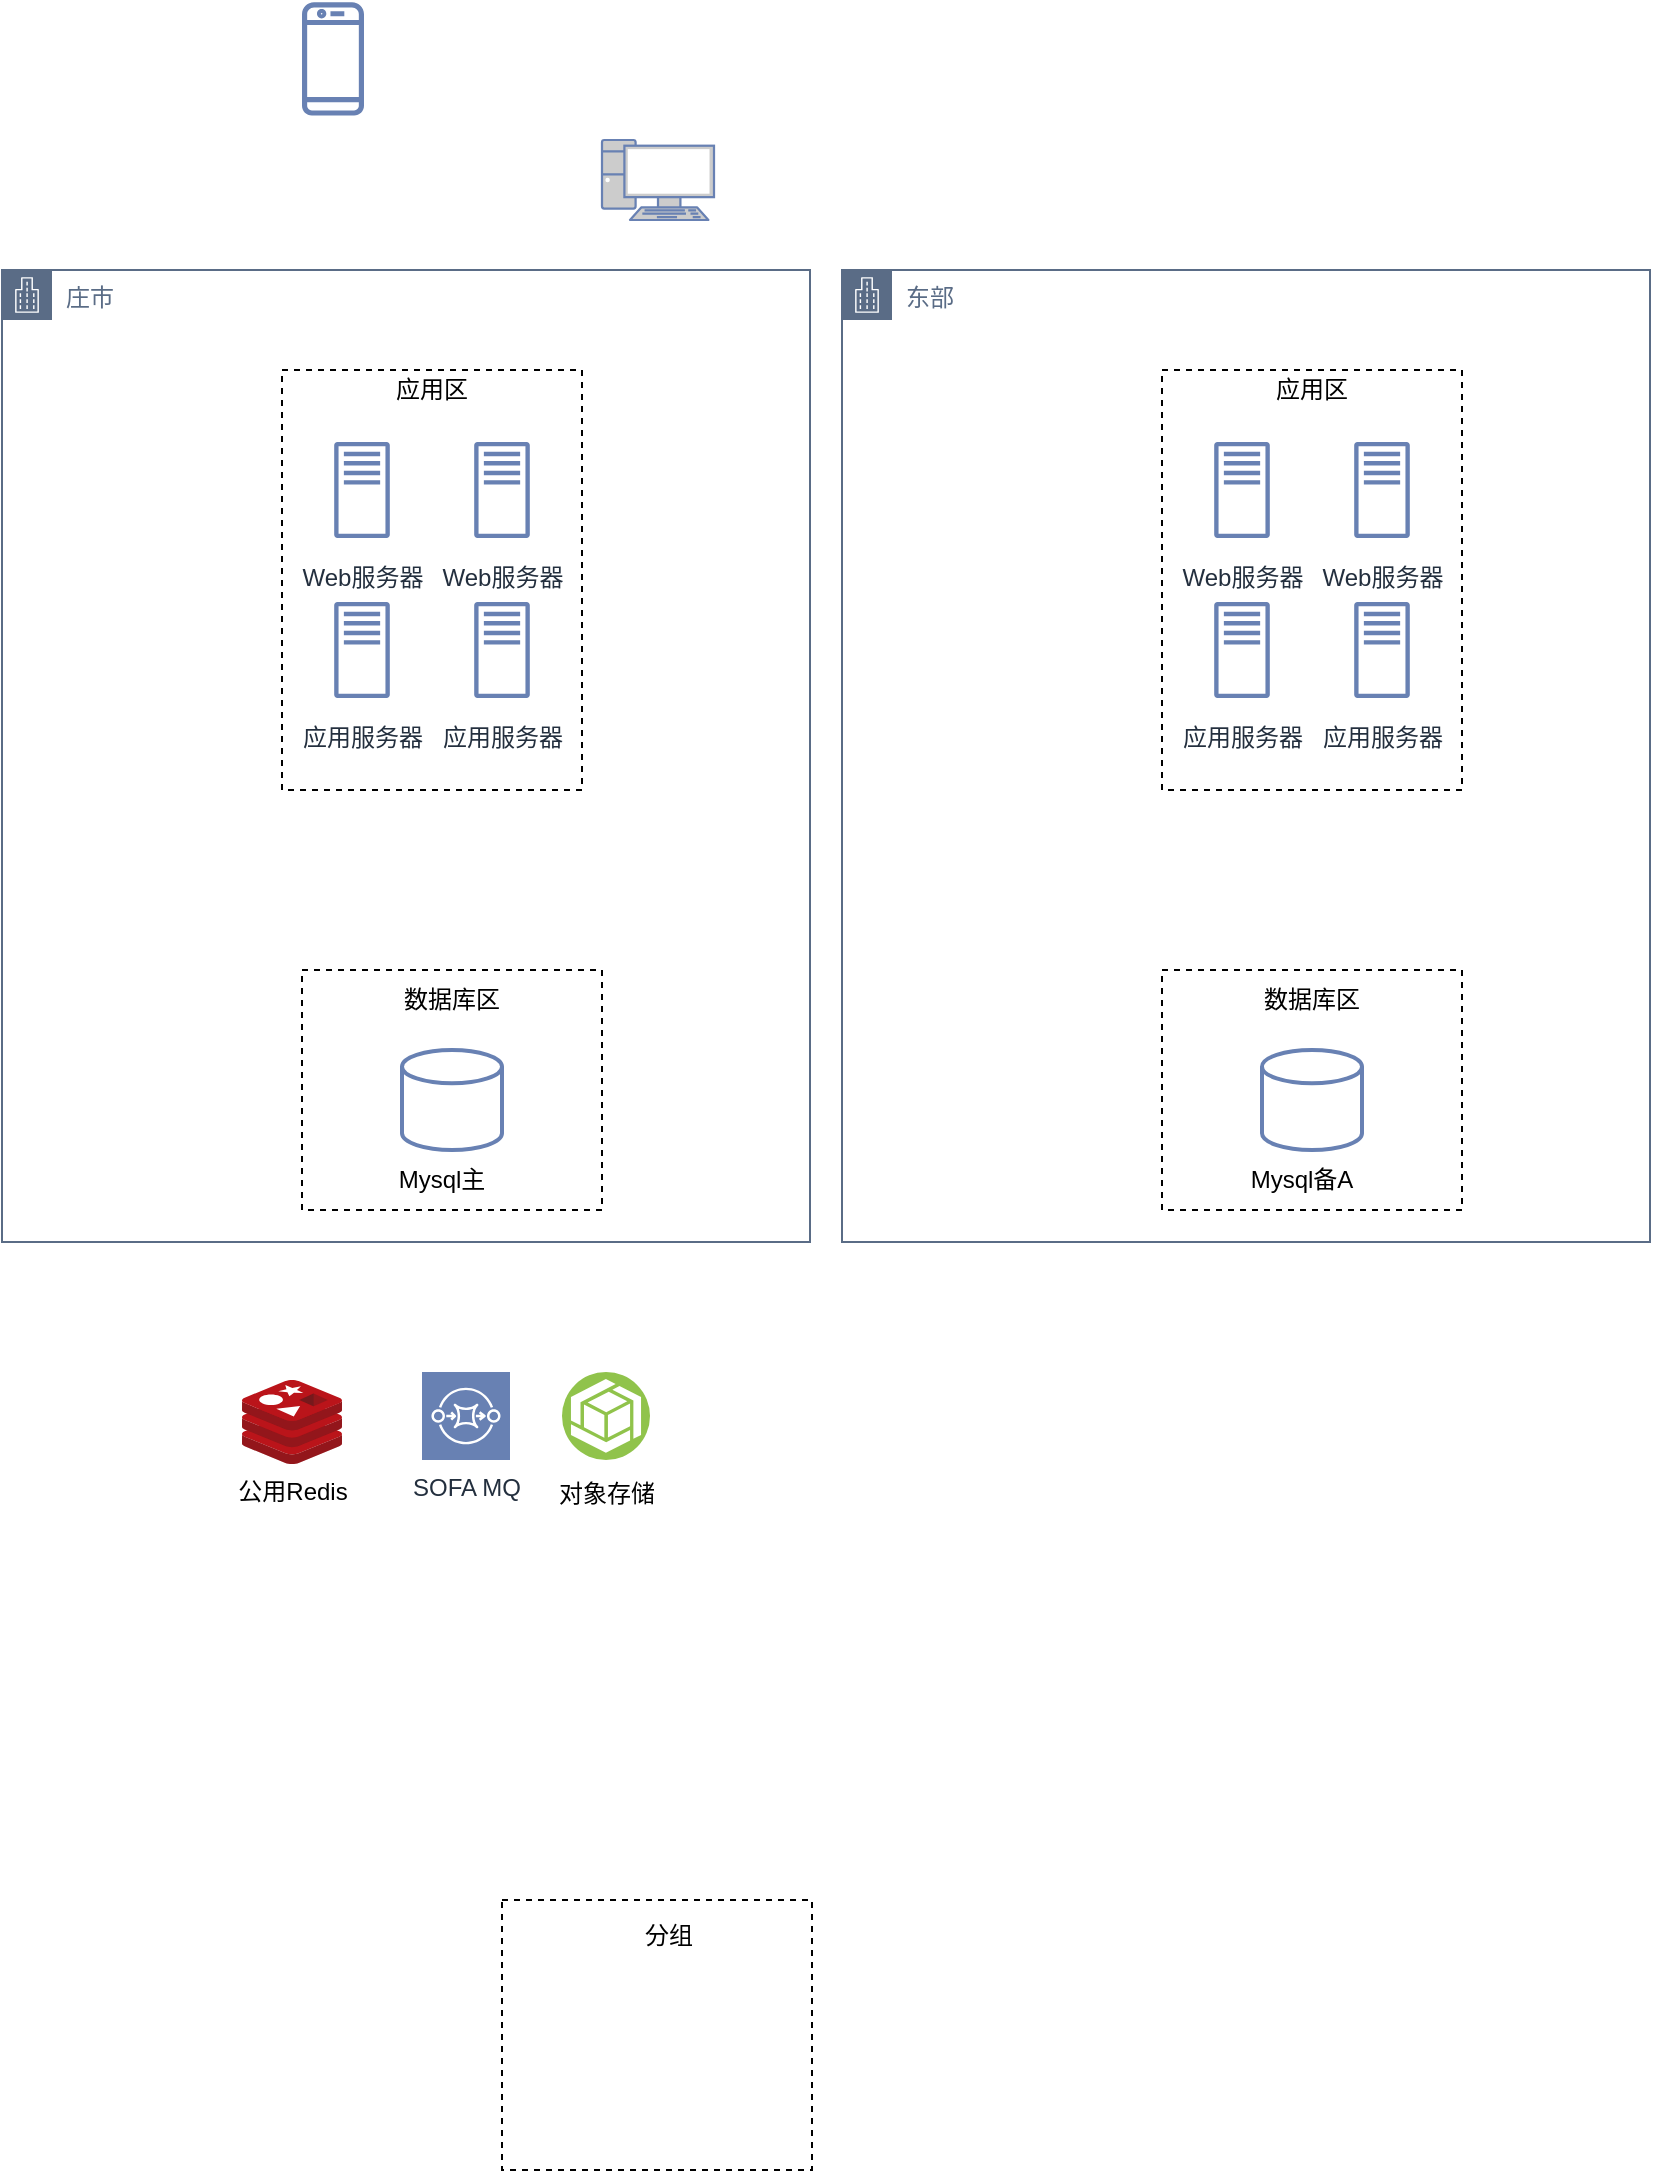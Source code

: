 <mxfile version="20.2.3" type="github">
  <diagram id="CcIM93JlUoaoU_YlzvHH" name="第 1 页">
    <mxGraphModel dx="1026" dy="536" grid="1" gridSize="10" guides="1" tooltips="1" connect="1" arrows="1" fold="1" page="1" pageScale="1" pageWidth="827" pageHeight="1169" math="0" shadow="0">
      <root>
        <mxCell id="0" />
        <mxCell id="1" parent="0" />
        <mxCell id="viYdmMyLKB6Rh_eZadXJ-28" value="庄市" style="points=[[0,0],[0.25,0],[0.5,0],[0.75,0],[1,0],[1,0.25],[1,0.5],[1,0.75],[1,1],[0.75,1],[0.5,1],[0.25,1],[0,1],[0,0.75],[0,0.5],[0,0.25]];outlineConnect=0;gradientColor=none;html=1;whiteSpace=wrap;fontSize=12;fontStyle=0;shape=mxgraph.aws4.group;grIcon=mxgraph.aws4.group_corporate_data_center;strokeColor=#5A6C86;fillColor=none;verticalAlign=top;align=left;spacingLeft=30;fontColor=#5A6C86;dashed=0;container=1;pointerEvents=0;collapsible=0;recursiveResize=0;" parent="1" vertex="1">
          <mxGeometry x="120" y="175" width="404" height="486" as="geometry" />
        </mxCell>
        <mxCell id="viYdmMyLKB6Rh_eZadXJ-80" value="应用服务器" style="sketch=0;outlineConnect=0;fontColor=#232F3E;gradientColor=none;strokeColor=#6881B3;fillColor=#ffffff;dashed=0;verticalLabelPosition=bottom;verticalAlign=top;align=center;html=1;fontSize=12;fontStyle=0;aspect=fixed;shape=mxgraph.aws4.resourceIcon;resIcon=mxgraph.aws4.traditional_server;" parent="viYdmMyLKB6Rh_eZadXJ-28" vertex="1">
          <mxGeometry x="150" y="160" width="60" height="60" as="geometry" />
        </mxCell>
        <mxCell id="CV1-Nt1nDM4ZvjUMffHP-8" value="应用服务器" style="sketch=0;outlineConnect=0;fontColor=#232F3E;gradientColor=none;strokeColor=#6881B3;fillColor=#ffffff;dashed=0;verticalLabelPosition=bottom;verticalAlign=top;align=center;html=1;fontSize=12;fontStyle=0;aspect=fixed;shape=mxgraph.aws4.resourceIcon;resIcon=mxgraph.aws4.traditional_server;" vertex="1" parent="viYdmMyLKB6Rh_eZadXJ-28">
          <mxGeometry x="220" y="160" width="60" height="60" as="geometry" />
        </mxCell>
        <mxCell id="CV1-Nt1nDM4ZvjUMffHP-16" value="Web服务器" style="sketch=0;outlineConnect=0;fontColor=#232F3E;gradientColor=none;strokeColor=#6881B3;fillColor=#ffffff;dashed=0;verticalLabelPosition=bottom;verticalAlign=top;align=center;html=1;fontSize=12;fontStyle=0;aspect=fixed;shape=mxgraph.aws4.resourceIcon;resIcon=mxgraph.aws4.traditional_server;" vertex="1" parent="viYdmMyLKB6Rh_eZadXJ-28">
          <mxGeometry x="150" y="80" width="60" height="60" as="geometry" />
        </mxCell>
        <mxCell id="CV1-Nt1nDM4ZvjUMffHP-17" value="Web服务器" style="sketch=0;outlineConnect=0;fontColor=#232F3E;gradientColor=none;strokeColor=#6881B3;fillColor=#ffffff;dashed=0;verticalLabelPosition=bottom;verticalAlign=top;align=center;html=1;fontSize=12;fontStyle=0;aspect=fixed;shape=mxgraph.aws4.resourceIcon;resIcon=mxgraph.aws4.traditional_server;" vertex="1" parent="viYdmMyLKB6Rh_eZadXJ-28">
          <mxGeometry x="220" y="80" width="60" height="60" as="geometry" />
        </mxCell>
        <mxCell id="CV1-Nt1nDM4ZvjUMffHP-20" value="" style="group;fontColor=#000000;fillColor=none;gradientColor=none;" vertex="1" connectable="0" parent="viYdmMyLKB6Rh_eZadXJ-28">
          <mxGeometry x="140" y="60" width="150" height="200" as="geometry" />
        </mxCell>
        <mxCell id="CV1-Nt1nDM4ZvjUMffHP-21" value="" style="rounded=0;whiteSpace=wrap;html=1;fontSize=12;fontColor=#000000;fillColor=none;dashed=1;align=center;" vertex="1" parent="CV1-Nt1nDM4ZvjUMffHP-20">
          <mxGeometry y="-10" width="150" height="210" as="geometry" />
        </mxCell>
        <mxCell id="CV1-Nt1nDM4ZvjUMffHP-2" value="" style="group" vertex="1" connectable="0" parent="viYdmMyLKB6Rh_eZadXJ-28">
          <mxGeometry x="190" y="390" width="110" height="90" as="geometry" />
        </mxCell>
        <mxCell id="viYdmMyLKB6Rh_eZadXJ-81" value="" style="strokeWidth=2;html=1;shape=mxgraph.flowchart.database;whiteSpace=wrap;fillColor=#FFFFFF;strokeColor=#6881B3;" parent="CV1-Nt1nDM4ZvjUMffHP-2" vertex="1">
          <mxGeometry x="10" width="50" height="50" as="geometry" />
        </mxCell>
        <mxCell id="CV1-Nt1nDM4ZvjUMffHP-1" value="Mysql主" style="text;html=1;strokeColor=none;fillColor=none;align=center;verticalAlign=middle;whiteSpace=wrap;rounded=0;" vertex="1" parent="CV1-Nt1nDM4ZvjUMffHP-2">
          <mxGeometry y="50" width="60" height="30" as="geometry" />
        </mxCell>
        <mxCell id="CV1-Nt1nDM4ZvjUMffHP-37" value="" style="group" vertex="1" connectable="0" parent="CV1-Nt1nDM4ZvjUMffHP-2">
          <mxGeometry x="-40" y="-40" width="150" height="130" as="geometry" />
        </mxCell>
        <mxCell id="CV1-Nt1nDM4ZvjUMffHP-34" value="" style="group;fontColor=#000000;fillColor=none;gradientColor=none;" vertex="1" connectable="0" parent="CV1-Nt1nDM4ZvjUMffHP-37">
          <mxGeometry y="10" width="150" height="110" as="geometry" />
        </mxCell>
        <mxCell id="CV1-Nt1nDM4ZvjUMffHP-35" value="" style="rounded=0;whiteSpace=wrap;html=1;fontSize=12;fontColor=#000000;fillColor=none;dashed=1;align=center;" vertex="1" parent="CV1-Nt1nDM4ZvjUMffHP-34">
          <mxGeometry y="-10" width="150" height="120" as="geometry" />
        </mxCell>
        <mxCell id="CV1-Nt1nDM4ZvjUMffHP-36" value="数据库区" style="text;html=1;strokeColor=none;fillColor=none;align=center;verticalAlign=middle;whiteSpace=wrap;rounded=0;dashed=1;fontSize=12;fontColor=#000000;" vertex="1" parent="CV1-Nt1nDM4ZvjUMffHP-37">
          <mxGeometry x="30" width="90" height="30" as="geometry" />
        </mxCell>
        <mxCell id="viYdmMyLKB6Rh_eZadXJ-29" value="东部" style="points=[[0,0],[0.25,0],[0.5,0],[0.75,0],[1,0],[1,0.25],[1,0.5],[1,0.75],[1,1],[0.75,1],[0.5,1],[0.25,1],[0,1],[0,0.75],[0,0.5],[0,0.25]];outlineConnect=0;gradientColor=none;html=1;whiteSpace=wrap;fontSize=12;fontStyle=0;shape=mxgraph.aws4.group;grIcon=mxgraph.aws4.group_corporate_data_center;strokeColor=#5A6C86;fillColor=none;verticalAlign=top;align=left;spacingLeft=30;fontColor=#5A6C86;dashed=0;container=1;pointerEvents=0;collapsible=0;recursiveResize=0;" parent="1" vertex="1">
          <mxGeometry x="540" y="175" width="404" height="486" as="geometry" />
        </mxCell>
        <mxCell id="CV1-Nt1nDM4ZvjUMffHP-23" value="" style="group" vertex="1" connectable="0" parent="viYdmMyLKB6Rh_eZadXJ-29">
          <mxGeometry x="200" y="390" width="60" height="80" as="geometry" />
        </mxCell>
        <mxCell id="CV1-Nt1nDM4ZvjUMffHP-24" value="" style="strokeWidth=2;html=1;shape=mxgraph.flowchart.database;whiteSpace=wrap;fillColor=#FFFFFF;strokeColor=#6881B3;" vertex="1" parent="CV1-Nt1nDM4ZvjUMffHP-23">
          <mxGeometry x="10" width="50" height="50" as="geometry" />
        </mxCell>
        <mxCell id="CV1-Nt1nDM4ZvjUMffHP-25" value="Mysql备A" style="text;html=1;strokeColor=none;fillColor=none;align=center;verticalAlign=middle;whiteSpace=wrap;rounded=0;" vertex="1" parent="CV1-Nt1nDM4ZvjUMffHP-23">
          <mxGeometry y="50" width="60" height="30" as="geometry" />
        </mxCell>
        <mxCell id="CV1-Nt1nDM4ZvjUMffHP-45" value="" style="group" vertex="1" connectable="0" parent="viYdmMyLKB6Rh_eZadXJ-29">
          <mxGeometry x="160" y="350" width="150" height="130" as="geometry" />
        </mxCell>
        <mxCell id="CV1-Nt1nDM4ZvjUMffHP-46" value="" style="group;fontColor=#000000;fillColor=none;gradientColor=none;" vertex="1" connectable="0" parent="CV1-Nt1nDM4ZvjUMffHP-45">
          <mxGeometry y="10" width="150" height="110" as="geometry" />
        </mxCell>
        <mxCell id="CV1-Nt1nDM4ZvjUMffHP-47" value="" style="rounded=0;whiteSpace=wrap;html=1;fontSize=12;fontColor=#000000;fillColor=none;dashed=1;align=center;" vertex="1" parent="CV1-Nt1nDM4ZvjUMffHP-46">
          <mxGeometry y="-10" width="150" height="120" as="geometry" />
        </mxCell>
        <mxCell id="CV1-Nt1nDM4ZvjUMffHP-48" value="数据库区" style="text;html=1;strokeColor=none;fillColor=none;align=center;verticalAlign=middle;whiteSpace=wrap;rounded=0;dashed=1;fontSize=12;fontColor=#000000;" vertex="1" parent="CV1-Nt1nDM4ZvjUMffHP-45">
          <mxGeometry x="30" width="90" height="30" as="geometry" />
        </mxCell>
        <mxCell id="CV1-Nt1nDM4ZvjUMffHP-54" value="应用服务器" style="sketch=0;outlineConnect=0;fontColor=#232F3E;gradientColor=none;strokeColor=#6881B3;fillColor=#ffffff;dashed=0;verticalLabelPosition=bottom;verticalAlign=top;align=center;html=1;fontSize=12;fontStyle=0;aspect=fixed;shape=mxgraph.aws4.resourceIcon;resIcon=mxgraph.aws4.traditional_server;" vertex="1" parent="viYdmMyLKB6Rh_eZadXJ-29">
          <mxGeometry x="170" y="160" width="60" height="60" as="geometry" />
        </mxCell>
        <mxCell id="CV1-Nt1nDM4ZvjUMffHP-55" value="应用服务器" style="sketch=0;outlineConnect=0;fontColor=#232F3E;gradientColor=none;strokeColor=#6881B3;fillColor=#ffffff;dashed=0;verticalLabelPosition=bottom;verticalAlign=top;align=center;html=1;fontSize=12;fontStyle=0;aspect=fixed;shape=mxgraph.aws4.resourceIcon;resIcon=mxgraph.aws4.traditional_server;" vertex="1" parent="viYdmMyLKB6Rh_eZadXJ-29">
          <mxGeometry x="240" y="160" width="60" height="60" as="geometry" />
        </mxCell>
        <mxCell id="CV1-Nt1nDM4ZvjUMffHP-56" value="Web服务器" style="sketch=0;outlineConnect=0;fontColor=#232F3E;gradientColor=none;strokeColor=#6881B3;fillColor=#ffffff;dashed=0;verticalLabelPosition=bottom;verticalAlign=top;align=center;html=1;fontSize=12;fontStyle=0;aspect=fixed;shape=mxgraph.aws4.resourceIcon;resIcon=mxgraph.aws4.traditional_server;" vertex="1" parent="viYdmMyLKB6Rh_eZadXJ-29">
          <mxGeometry x="170" y="80" width="60" height="60" as="geometry" />
        </mxCell>
        <mxCell id="CV1-Nt1nDM4ZvjUMffHP-57" value="Web服务器" style="sketch=0;outlineConnect=0;fontColor=#232F3E;gradientColor=none;strokeColor=#6881B3;fillColor=#ffffff;dashed=0;verticalLabelPosition=bottom;verticalAlign=top;align=center;html=1;fontSize=12;fontStyle=0;aspect=fixed;shape=mxgraph.aws4.resourceIcon;resIcon=mxgraph.aws4.traditional_server;" vertex="1" parent="viYdmMyLKB6Rh_eZadXJ-29">
          <mxGeometry x="240" y="80" width="60" height="60" as="geometry" />
        </mxCell>
        <mxCell id="CV1-Nt1nDM4ZvjUMffHP-58" value="" style="group;fontColor=#000000;fillColor=none;gradientColor=none;" vertex="1" connectable="0" parent="viYdmMyLKB6Rh_eZadXJ-29">
          <mxGeometry x="160" y="60" width="150" height="200" as="geometry" />
        </mxCell>
        <mxCell id="CV1-Nt1nDM4ZvjUMffHP-59" value="" style="rounded=0;whiteSpace=wrap;html=1;fontSize=12;fontColor=#000000;fillColor=none;dashed=1;align=center;" vertex="1" parent="CV1-Nt1nDM4ZvjUMffHP-58">
          <mxGeometry y="-10" width="150" height="210" as="geometry" />
        </mxCell>
        <mxCell id="CV1-Nt1nDM4ZvjUMffHP-60" value="应用区" style="text;html=1;strokeColor=none;fillColor=none;align=center;verticalAlign=middle;whiteSpace=wrap;rounded=0;dashed=1;fontSize=12;fontColor=#000000;" vertex="1" parent="viYdmMyLKB6Rh_eZadXJ-29">
          <mxGeometry x="190" y="35" width="90" height="50" as="geometry" />
        </mxCell>
        <mxCell id="viYdmMyLKB6Rh_eZadXJ-82" value="" style="fontColor=#0066CC;verticalAlign=top;verticalLabelPosition=bottom;labelPosition=center;align=center;html=1;outlineConnect=0;fillColor=#CCCCCC;strokeColor=#6881B3;gradientColor=none;gradientDirection=north;strokeWidth=2;shape=mxgraph.networks.pc;" parent="1" vertex="1">
          <mxGeometry x="420" y="110" width="56" height="40" as="geometry" />
        </mxCell>
        <mxCell id="CV1-Nt1nDM4ZvjUMffHP-3" value="" style="sketch=0;outlineConnect=0;fontColor=#232F3E;gradientColor=none;fillColor=#6881B3;strokeColor=none;dashed=0;verticalLabelPosition=bottom;verticalAlign=top;align=center;html=1;fontSize=12;fontStyle=0;aspect=fixed;pointerEvents=1;shape=mxgraph.aws4.mobile_client;" vertex="1" parent="1">
          <mxGeometry x="270" y="40.0" width="31" height="58.98" as="geometry" />
        </mxCell>
        <mxCell id="CV1-Nt1nDM4ZvjUMffHP-4" value="公用Redis" style="sketch=0;aspect=fixed;html=1;points=[];align=center;image;fontSize=12;image=img/lib/mscae/Cache_Redis_Product.svg;fillColor=#6881B3;" vertex="1" parent="1">
          <mxGeometry x="240" y="730" width="50" height="42" as="geometry" />
        </mxCell>
        <mxCell id="CV1-Nt1nDM4ZvjUMffHP-5" value="SOFA MQ" style="sketch=0;points=[[0,0,0],[0.25,0,0],[0.5,0,0],[0.75,0,0],[1,0,0],[0,1,0],[0.25,1,0],[0.5,1,0],[0.75,1,0],[1,1,0],[0,0.25,0],[0,0.5,0],[0,0.75,0],[1,0.25,0],[1,0.5,0],[1,0.75,0]];outlineConnect=0;fontColor=#232F3E;gradientColor=none;gradientDirection=north;fillColor=#6881B3;strokeColor=#ffffff;dashed=0;verticalLabelPosition=bottom;verticalAlign=top;align=center;html=1;fontSize=12;fontStyle=0;aspect=fixed;shape=mxgraph.aws4.resourceIcon;resIcon=mxgraph.aws4.sqs;" vertex="1" parent="1">
          <mxGeometry x="330" y="726" width="44" height="44" as="geometry" />
        </mxCell>
        <mxCell id="CV1-Nt1nDM4ZvjUMffHP-6" value="&lt;font color=&quot;#000000&quot;&gt;对象存储&lt;/font&gt;" style="aspect=fixed;perimeter=ellipsePerimeter;html=1;align=center;shadow=0;dashed=0;fontColor=#4277BB;labelBackgroundColor=#ffffff;fontSize=12;spacingTop=3;image;image=img/lib/ibm/vpc/ObjectStorage.svg;fillColor=#6881B3;gradientColor=none;" vertex="1" parent="1">
          <mxGeometry x="400" y="726" width="44" height="44" as="geometry" />
        </mxCell>
        <mxCell id="CV1-Nt1nDM4ZvjUMffHP-13" value="" style="group;fontColor=#000000;fillColor=none;gradientColor=none;" vertex="1" connectable="0" parent="1">
          <mxGeometry x="370" y="990" width="155" height="135" as="geometry" />
        </mxCell>
        <mxCell id="CV1-Nt1nDM4ZvjUMffHP-14" value="" style="rounded=0;whiteSpace=wrap;html=1;fontSize=12;fontColor=#000000;fillColor=none;dashed=1;align=center;" vertex="1" parent="CV1-Nt1nDM4ZvjUMffHP-13">
          <mxGeometry width="155" height="135" as="geometry" />
        </mxCell>
        <mxCell id="CV1-Nt1nDM4ZvjUMffHP-15" value="分组" style="text;html=1;strokeColor=none;fillColor=none;align=center;verticalAlign=middle;whiteSpace=wrap;rounded=0;dashed=1;fontSize=12;fontColor=#000000;" vertex="1" parent="CV1-Nt1nDM4ZvjUMffHP-13">
          <mxGeometry x="37.46" width="92.54" height="36.82" as="geometry" />
        </mxCell>
        <mxCell id="CV1-Nt1nDM4ZvjUMffHP-22" value="应用区" style="text;html=1;strokeColor=none;fillColor=none;align=center;verticalAlign=middle;whiteSpace=wrap;rounded=0;dashed=1;fontSize=12;fontColor=#000000;" vertex="1" parent="1">
          <mxGeometry x="290" y="210" width="90" height="50" as="geometry" />
        </mxCell>
      </root>
    </mxGraphModel>
  </diagram>
</mxfile>
